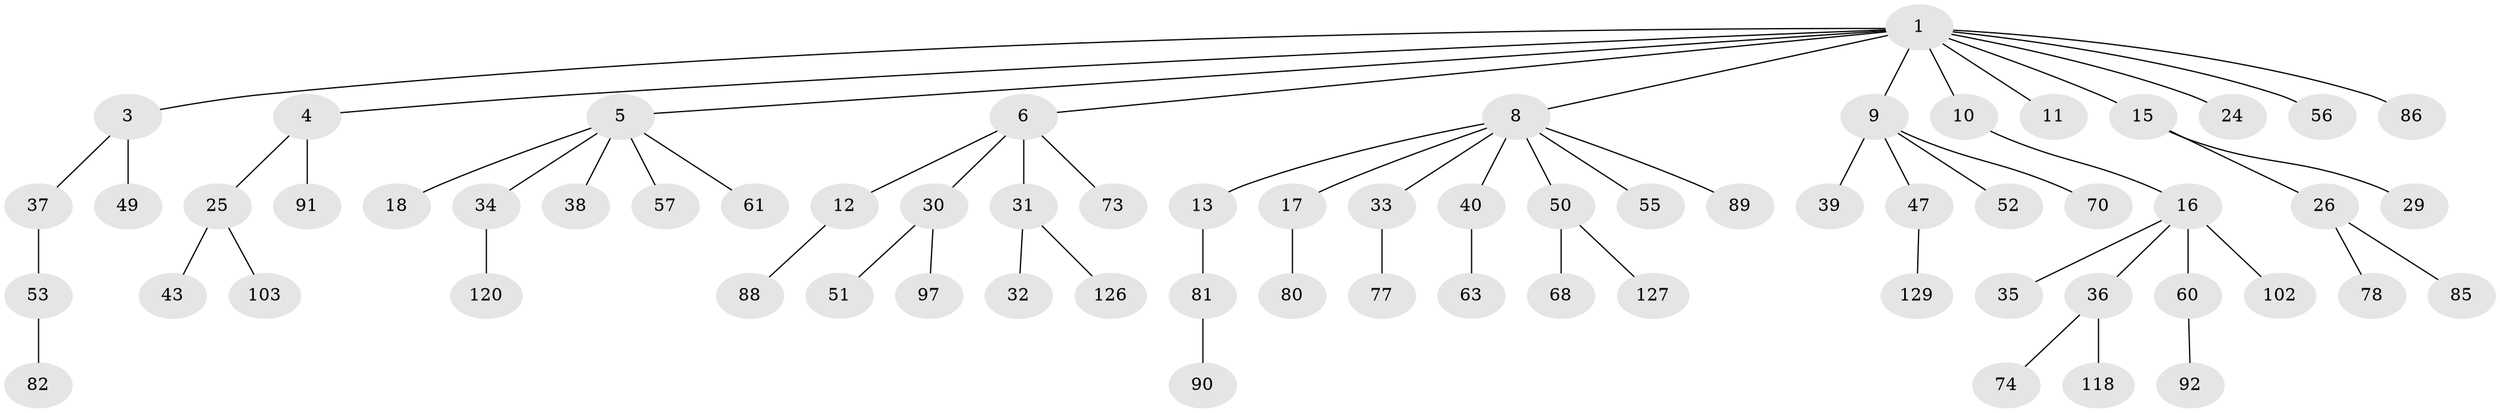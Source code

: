 // original degree distribution, {6: 0.014925373134328358, 8: 0.014925373134328358, 3: 0.12686567164179105, 4: 0.08955223880597014, 1: 0.4925373134328358, 2: 0.2537313432835821, 5: 0.007462686567164179}
// Generated by graph-tools (version 1.1) at 2025/15/03/09/25 04:15:21]
// undirected, 67 vertices, 66 edges
graph export_dot {
graph [start="1"]
  node [color=gray90,style=filled];
  1 [super="+2"];
  3 [super="+14"];
  4 [super="+65"];
  5 [super="+23"];
  6 [super="+62+7"];
  8;
  9 [super="+111+44+20"];
  10 [super="+110+46"];
  11;
  12 [super="+19"];
  13;
  15;
  16 [super="+72+107+21"];
  17 [super="+119+45"];
  18;
  24 [super="+48"];
  25;
  26;
  29 [super="+100+121+64"];
  30 [super="+79"];
  31;
  32;
  33 [super="+75"];
  34;
  35 [super="+84"];
  36 [super="+42+76+104"];
  37 [super="+128+41"];
  38 [super="+109"];
  39 [super="+69+105"];
  40;
  43;
  47 [super="+54+96+93"];
  49 [super="+101"];
  50;
  51 [super="+99+58"];
  52;
  53 [super="+67"];
  55;
  56;
  57;
  60;
  61;
  63;
  68 [super="+71"];
  70;
  73;
  74;
  77 [super="+94"];
  78;
  80 [super="+123"];
  81 [super="+113"];
  82;
  85 [super="+134"];
  86;
  88;
  89;
  90;
  91 [super="+114"];
  92 [super="+130"];
  97 [super="+98"];
  102;
  103;
  118 [super="+131"];
  120;
  126;
  127;
  129;
  1 -- 4;
  1 -- 5;
  1 -- 6;
  1 -- 15;
  1 -- 56;
  1 -- 3;
  1 -- 8;
  1 -- 9;
  1 -- 10;
  1 -- 11;
  1 -- 86;
  1 -- 24;
  3 -- 37;
  3 -- 49;
  4 -- 25;
  4 -- 91;
  5 -- 18;
  5 -- 34;
  5 -- 38;
  5 -- 61;
  5 -- 57;
  6 -- 31;
  6 -- 73;
  6 -- 12;
  6 -- 30;
  8 -- 13;
  8 -- 17;
  8 -- 33;
  8 -- 40;
  8 -- 50;
  8 -- 55;
  8 -- 89;
  9 -- 52;
  9 -- 47;
  9 -- 70;
  9 -- 39;
  10 -- 16;
  12 -- 88;
  13 -- 81;
  15 -- 26;
  15 -- 29;
  16 -- 35;
  16 -- 36;
  16 -- 102;
  16 -- 60;
  17 -- 80;
  25 -- 43;
  25 -- 103;
  26 -- 78;
  26 -- 85;
  30 -- 51;
  30 -- 97;
  31 -- 32;
  31 -- 126;
  33 -- 77;
  34 -- 120;
  36 -- 74;
  36 -- 118;
  37 -- 53;
  40 -- 63;
  47 -- 129;
  50 -- 68;
  50 -- 127;
  53 -- 82;
  60 -- 92;
  81 -- 90;
}
